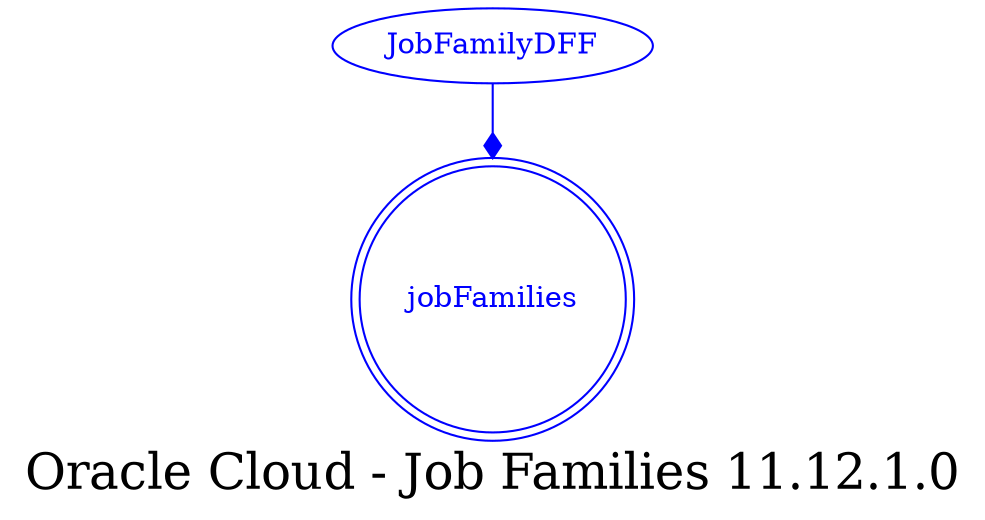 digraph LexiconGraph {
graph[label="Oracle Cloud - Job Families 11.12.1.0", fontsize=24]
splines=true
"jobFamilies" [color=blue, fontcolor=blue, shape=doublecircle]
"JobFamilyDFF" -> "jobFamilies" [color=blue, fontcolor=blue, arrowhead=diamond, arrowtail=none]
"JobFamilyDFF" [color=blue, fontcolor=blue, shape=ellipse]
}
